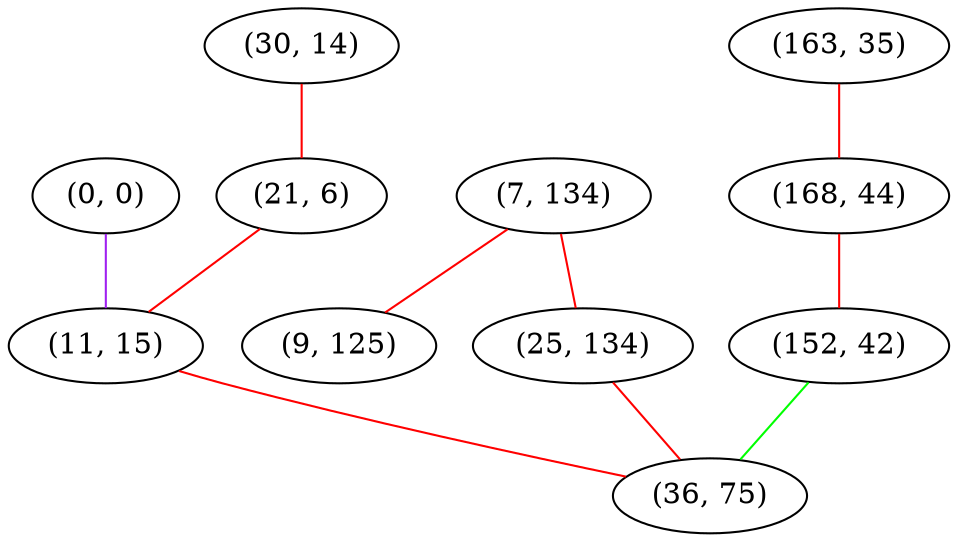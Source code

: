 graph "" {
"(0, 0)";
"(163, 35)";
"(168, 44)";
"(7, 134)";
"(30, 14)";
"(25, 134)";
"(9, 125)";
"(21, 6)";
"(11, 15)";
"(152, 42)";
"(36, 75)";
"(0, 0)" -- "(11, 15)"  [color=purple, key=0, weight=4];
"(163, 35)" -- "(168, 44)"  [color=red, key=0, weight=1];
"(168, 44)" -- "(152, 42)"  [color=red, key=0, weight=1];
"(7, 134)" -- "(9, 125)"  [color=red, key=0, weight=1];
"(7, 134)" -- "(25, 134)"  [color=red, key=0, weight=1];
"(30, 14)" -- "(21, 6)"  [color=red, key=0, weight=1];
"(25, 134)" -- "(36, 75)"  [color=red, key=0, weight=1];
"(21, 6)" -- "(11, 15)"  [color=red, key=0, weight=1];
"(11, 15)" -- "(36, 75)"  [color=red, key=0, weight=1];
"(152, 42)" -- "(36, 75)"  [color=green, key=0, weight=2];
}
